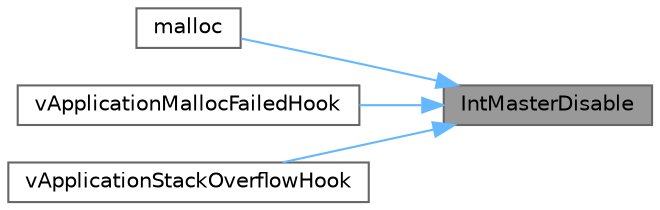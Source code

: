 digraph "IntMasterDisable"
{
 // LATEX_PDF_SIZE
  bgcolor="transparent";
  edge [fontname=Helvetica,fontsize=10,labelfontname=Helvetica,labelfontsize=10];
  node [fontname=Helvetica,fontsize=10,shape=box,height=0.2,width=0.4];
  rankdir="RL";
  Node1 [id="Node000001",label="IntMasterDisable",height=0.2,width=0.4,color="gray40", fillcolor="grey60", style="filled", fontcolor="black",tooltip=" "];
  Node1 -> Node2 [id="edge1_Node000001_Node000002",dir="back",color="steelblue1",style="solid",tooltip=" "];
  Node2 [id="Node000002",label="malloc",height=0.2,width=0.4,color="grey40", fillcolor="white", style="filled",URL="$main_8c.html#a874875760078bf29934385d6d3a1d5ff",tooltip="Custom implementation of malloc to trap unwanted allocations."];
  Node1 -> Node3 [id="edge2_Node000001_Node000003",dir="back",color="steelblue1",style="solid",tooltip=" "];
  Node3 [id="Node000003",label="vApplicationMallocFailedHook",height=0.2,width=0.4,color="grey40", fillcolor="white", style="filled",URL="$main_8c.html#ab7e5c95cf72a3f819bc4462a7fb62ca3",tooltip="Hook function called when a memory allocation fails."];
  Node1 -> Node4 [id="edge3_Node000001_Node000004",dir="back",color="steelblue1",style="solid",tooltip=" "];
  Node4 [id="Node000004",label="vApplicationStackOverflowHook",height=0.2,width=0.4,color="grey40", fillcolor="white", style="filled",URL="$main_8c.html#a306672a74bdd13ce210c05fca3385c59",tooltip="Hook function called when a stack overflow is detected."];
}

